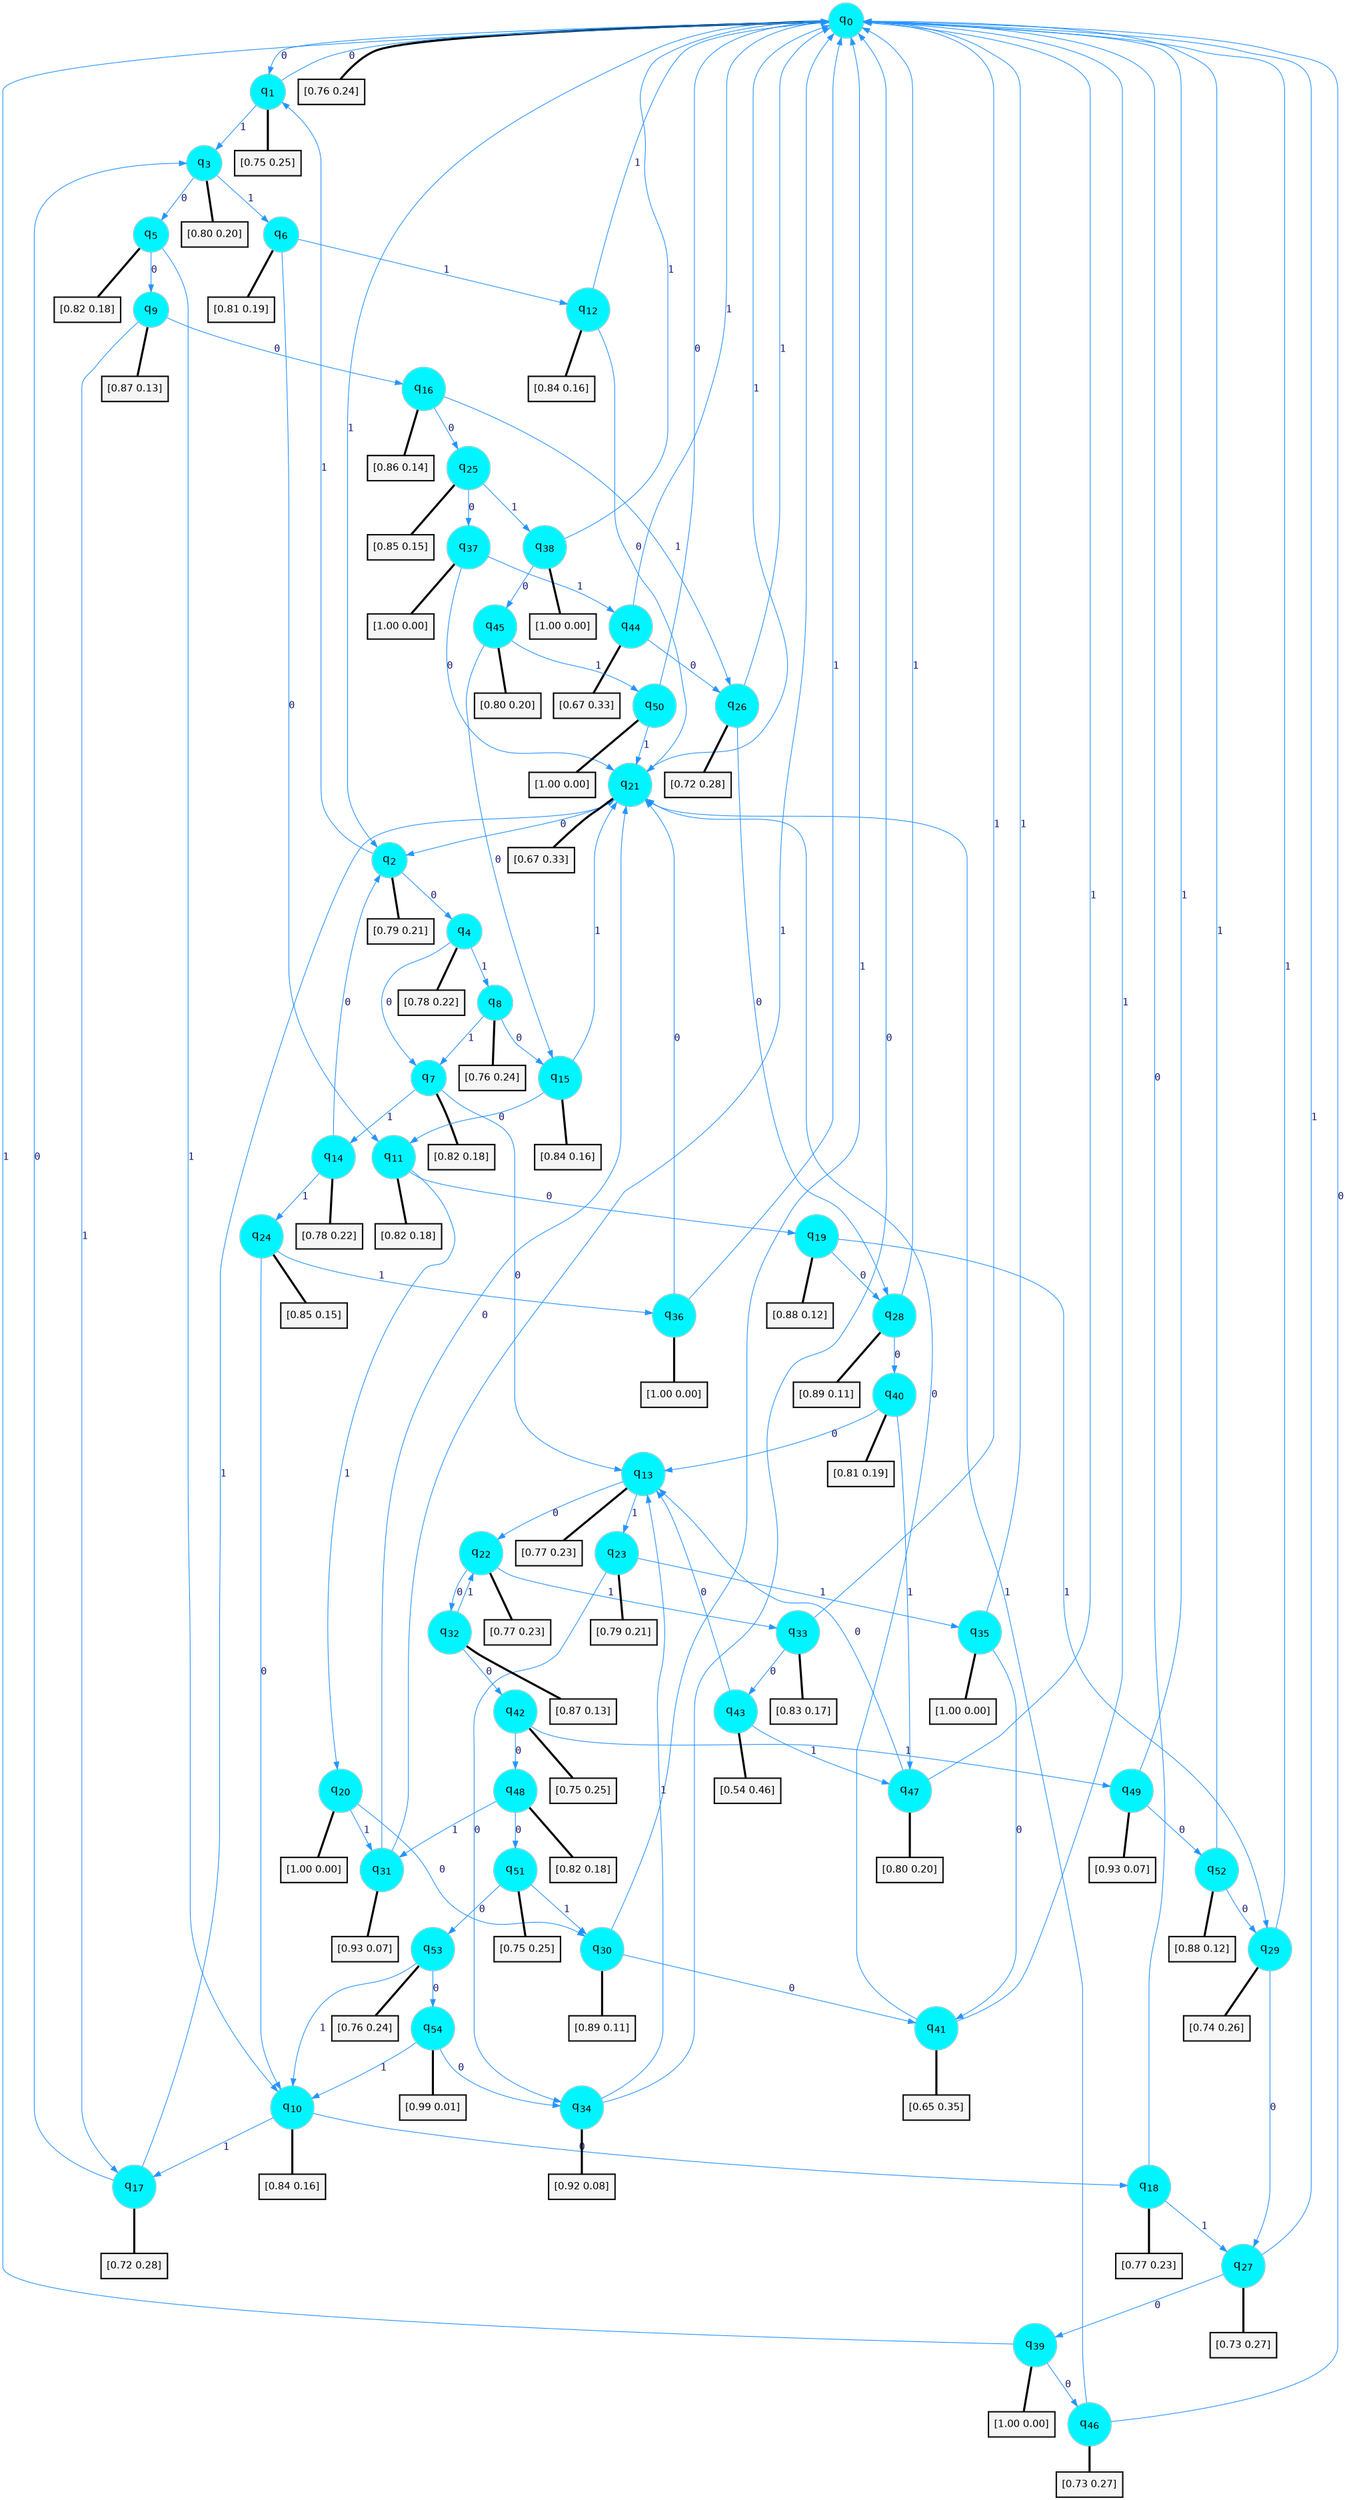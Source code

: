 digraph G {
graph [
bgcolor=transparent, dpi=300, rankdir=TD, size="40,25"];
node [
color=gray, fillcolor=turquoise1, fontcolor=black, fontname=Helvetica, fontsize=16, fontweight=bold, shape=circle, style=filled];
edge [
arrowsize=1, color=dodgerblue1, fontcolor=midnightblue, fontname=courier, fontweight=bold, penwidth=1, style=solid, weight=20];
0[label=<q<SUB>0</SUB>>];
1[label=<q<SUB>1</SUB>>];
2[label=<q<SUB>2</SUB>>];
3[label=<q<SUB>3</SUB>>];
4[label=<q<SUB>4</SUB>>];
5[label=<q<SUB>5</SUB>>];
6[label=<q<SUB>6</SUB>>];
7[label=<q<SUB>7</SUB>>];
8[label=<q<SUB>8</SUB>>];
9[label=<q<SUB>9</SUB>>];
10[label=<q<SUB>10</SUB>>];
11[label=<q<SUB>11</SUB>>];
12[label=<q<SUB>12</SUB>>];
13[label=<q<SUB>13</SUB>>];
14[label=<q<SUB>14</SUB>>];
15[label=<q<SUB>15</SUB>>];
16[label=<q<SUB>16</SUB>>];
17[label=<q<SUB>17</SUB>>];
18[label=<q<SUB>18</SUB>>];
19[label=<q<SUB>19</SUB>>];
20[label=<q<SUB>20</SUB>>];
21[label=<q<SUB>21</SUB>>];
22[label=<q<SUB>22</SUB>>];
23[label=<q<SUB>23</SUB>>];
24[label=<q<SUB>24</SUB>>];
25[label=<q<SUB>25</SUB>>];
26[label=<q<SUB>26</SUB>>];
27[label=<q<SUB>27</SUB>>];
28[label=<q<SUB>28</SUB>>];
29[label=<q<SUB>29</SUB>>];
30[label=<q<SUB>30</SUB>>];
31[label=<q<SUB>31</SUB>>];
32[label=<q<SUB>32</SUB>>];
33[label=<q<SUB>33</SUB>>];
34[label=<q<SUB>34</SUB>>];
35[label=<q<SUB>35</SUB>>];
36[label=<q<SUB>36</SUB>>];
37[label=<q<SUB>37</SUB>>];
38[label=<q<SUB>38</SUB>>];
39[label=<q<SUB>39</SUB>>];
40[label=<q<SUB>40</SUB>>];
41[label=<q<SUB>41</SUB>>];
42[label=<q<SUB>42</SUB>>];
43[label=<q<SUB>43</SUB>>];
44[label=<q<SUB>44</SUB>>];
45[label=<q<SUB>45</SUB>>];
46[label=<q<SUB>46</SUB>>];
47[label=<q<SUB>47</SUB>>];
48[label=<q<SUB>48</SUB>>];
49[label=<q<SUB>49</SUB>>];
50[label=<q<SUB>50</SUB>>];
51[label=<q<SUB>51</SUB>>];
52[label=<q<SUB>52</SUB>>];
53[label=<q<SUB>53</SUB>>];
54[label=<q<SUB>54</SUB>>];
55[label="[0.76 0.24]", shape=box,fontcolor=black, fontname=Helvetica, fontsize=14, penwidth=2, fillcolor=whitesmoke,color=black];
56[label="[0.75 0.25]", shape=box,fontcolor=black, fontname=Helvetica, fontsize=14, penwidth=2, fillcolor=whitesmoke,color=black];
57[label="[0.79 0.21]", shape=box,fontcolor=black, fontname=Helvetica, fontsize=14, penwidth=2, fillcolor=whitesmoke,color=black];
58[label="[0.80 0.20]", shape=box,fontcolor=black, fontname=Helvetica, fontsize=14, penwidth=2, fillcolor=whitesmoke,color=black];
59[label="[0.78 0.22]", shape=box,fontcolor=black, fontname=Helvetica, fontsize=14, penwidth=2, fillcolor=whitesmoke,color=black];
60[label="[0.82 0.18]", shape=box,fontcolor=black, fontname=Helvetica, fontsize=14, penwidth=2, fillcolor=whitesmoke,color=black];
61[label="[0.81 0.19]", shape=box,fontcolor=black, fontname=Helvetica, fontsize=14, penwidth=2, fillcolor=whitesmoke,color=black];
62[label="[0.82 0.18]", shape=box,fontcolor=black, fontname=Helvetica, fontsize=14, penwidth=2, fillcolor=whitesmoke,color=black];
63[label="[0.76 0.24]", shape=box,fontcolor=black, fontname=Helvetica, fontsize=14, penwidth=2, fillcolor=whitesmoke,color=black];
64[label="[0.87 0.13]", shape=box,fontcolor=black, fontname=Helvetica, fontsize=14, penwidth=2, fillcolor=whitesmoke,color=black];
65[label="[0.84 0.16]", shape=box,fontcolor=black, fontname=Helvetica, fontsize=14, penwidth=2, fillcolor=whitesmoke,color=black];
66[label="[0.82 0.18]", shape=box,fontcolor=black, fontname=Helvetica, fontsize=14, penwidth=2, fillcolor=whitesmoke,color=black];
67[label="[0.84 0.16]", shape=box,fontcolor=black, fontname=Helvetica, fontsize=14, penwidth=2, fillcolor=whitesmoke,color=black];
68[label="[0.77 0.23]", shape=box,fontcolor=black, fontname=Helvetica, fontsize=14, penwidth=2, fillcolor=whitesmoke,color=black];
69[label="[0.78 0.22]", shape=box,fontcolor=black, fontname=Helvetica, fontsize=14, penwidth=2, fillcolor=whitesmoke,color=black];
70[label="[0.84 0.16]", shape=box,fontcolor=black, fontname=Helvetica, fontsize=14, penwidth=2, fillcolor=whitesmoke,color=black];
71[label="[0.86 0.14]", shape=box,fontcolor=black, fontname=Helvetica, fontsize=14, penwidth=2, fillcolor=whitesmoke,color=black];
72[label="[0.72 0.28]", shape=box,fontcolor=black, fontname=Helvetica, fontsize=14, penwidth=2, fillcolor=whitesmoke,color=black];
73[label="[0.77 0.23]", shape=box,fontcolor=black, fontname=Helvetica, fontsize=14, penwidth=2, fillcolor=whitesmoke,color=black];
74[label="[0.88 0.12]", shape=box,fontcolor=black, fontname=Helvetica, fontsize=14, penwidth=2, fillcolor=whitesmoke,color=black];
75[label="[1.00 0.00]", shape=box,fontcolor=black, fontname=Helvetica, fontsize=14, penwidth=2, fillcolor=whitesmoke,color=black];
76[label="[0.67 0.33]", shape=box,fontcolor=black, fontname=Helvetica, fontsize=14, penwidth=2, fillcolor=whitesmoke,color=black];
77[label="[0.77 0.23]", shape=box,fontcolor=black, fontname=Helvetica, fontsize=14, penwidth=2, fillcolor=whitesmoke,color=black];
78[label="[0.79 0.21]", shape=box,fontcolor=black, fontname=Helvetica, fontsize=14, penwidth=2, fillcolor=whitesmoke,color=black];
79[label="[0.85 0.15]", shape=box,fontcolor=black, fontname=Helvetica, fontsize=14, penwidth=2, fillcolor=whitesmoke,color=black];
80[label="[0.85 0.15]", shape=box,fontcolor=black, fontname=Helvetica, fontsize=14, penwidth=2, fillcolor=whitesmoke,color=black];
81[label="[0.72 0.28]", shape=box,fontcolor=black, fontname=Helvetica, fontsize=14, penwidth=2, fillcolor=whitesmoke,color=black];
82[label="[0.73 0.27]", shape=box,fontcolor=black, fontname=Helvetica, fontsize=14, penwidth=2, fillcolor=whitesmoke,color=black];
83[label="[0.89 0.11]", shape=box,fontcolor=black, fontname=Helvetica, fontsize=14, penwidth=2, fillcolor=whitesmoke,color=black];
84[label="[0.74 0.26]", shape=box,fontcolor=black, fontname=Helvetica, fontsize=14, penwidth=2, fillcolor=whitesmoke,color=black];
85[label="[0.89 0.11]", shape=box,fontcolor=black, fontname=Helvetica, fontsize=14, penwidth=2, fillcolor=whitesmoke,color=black];
86[label="[0.93 0.07]", shape=box,fontcolor=black, fontname=Helvetica, fontsize=14, penwidth=2, fillcolor=whitesmoke,color=black];
87[label="[0.87 0.13]", shape=box,fontcolor=black, fontname=Helvetica, fontsize=14, penwidth=2, fillcolor=whitesmoke,color=black];
88[label="[0.83 0.17]", shape=box,fontcolor=black, fontname=Helvetica, fontsize=14, penwidth=2, fillcolor=whitesmoke,color=black];
89[label="[0.92 0.08]", shape=box,fontcolor=black, fontname=Helvetica, fontsize=14, penwidth=2, fillcolor=whitesmoke,color=black];
90[label="[1.00 0.00]", shape=box,fontcolor=black, fontname=Helvetica, fontsize=14, penwidth=2, fillcolor=whitesmoke,color=black];
91[label="[1.00 0.00]", shape=box,fontcolor=black, fontname=Helvetica, fontsize=14, penwidth=2, fillcolor=whitesmoke,color=black];
92[label="[1.00 0.00]", shape=box,fontcolor=black, fontname=Helvetica, fontsize=14, penwidth=2, fillcolor=whitesmoke,color=black];
93[label="[1.00 0.00]", shape=box,fontcolor=black, fontname=Helvetica, fontsize=14, penwidth=2, fillcolor=whitesmoke,color=black];
94[label="[1.00 0.00]", shape=box,fontcolor=black, fontname=Helvetica, fontsize=14, penwidth=2, fillcolor=whitesmoke,color=black];
95[label="[0.81 0.19]", shape=box,fontcolor=black, fontname=Helvetica, fontsize=14, penwidth=2, fillcolor=whitesmoke,color=black];
96[label="[0.65 0.35]", shape=box,fontcolor=black, fontname=Helvetica, fontsize=14, penwidth=2, fillcolor=whitesmoke,color=black];
97[label="[0.75 0.25]", shape=box,fontcolor=black, fontname=Helvetica, fontsize=14, penwidth=2, fillcolor=whitesmoke,color=black];
98[label="[0.54 0.46]", shape=box,fontcolor=black, fontname=Helvetica, fontsize=14, penwidth=2, fillcolor=whitesmoke,color=black];
99[label="[0.67 0.33]", shape=box,fontcolor=black, fontname=Helvetica, fontsize=14, penwidth=2, fillcolor=whitesmoke,color=black];
100[label="[0.80 0.20]", shape=box,fontcolor=black, fontname=Helvetica, fontsize=14, penwidth=2, fillcolor=whitesmoke,color=black];
101[label="[0.73 0.27]", shape=box,fontcolor=black, fontname=Helvetica, fontsize=14, penwidth=2, fillcolor=whitesmoke,color=black];
102[label="[0.80 0.20]", shape=box,fontcolor=black, fontname=Helvetica, fontsize=14, penwidth=2, fillcolor=whitesmoke,color=black];
103[label="[0.82 0.18]", shape=box,fontcolor=black, fontname=Helvetica, fontsize=14, penwidth=2, fillcolor=whitesmoke,color=black];
104[label="[0.93 0.07]", shape=box,fontcolor=black, fontname=Helvetica, fontsize=14, penwidth=2, fillcolor=whitesmoke,color=black];
105[label="[1.00 0.00]", shape=box,fontcolor=black, fontname=Helvetica, fontsize=14, penwidth=2, fillcolor=whitesmoke,color=black];
106[label="[0.75 0.25]", shape=box,fontcolor=black, fontname=Helvetica, fontsize=14, penwidth=2, fillcolor=whitesmoke,color=black];
107[label="[0.88 0.12]", shape=box,fontcolor=black, fontname=Helvetica, fontsize=14, penwidth=2, fillcolor=whitesmoke,color=black];
108[label="[0.76 0.24]", shape=box,fontcolor=black, fontname=Helvetica, fontsize=14, penwidth=2, fillcolor=whitesmoke,color=black];
109[label="[0.99 0.01]", shape=box,fontcolor=black, fontname=Helvetica, fontsize=14, penwidth=2, fillcolor=whitesmoke,color=black];
0->1 [label=0];
0->2 [label=1];
0->55 [arrowhead=none, penwidth=3,color=black];
1->0 [label=0];
1->3 [label=1];
1->56 [arrowhead=none, penwidth=3,color=black];
2->4 [label=0];
2->1 [label=1];
2->57 [arrowhead=none, penwidth=3,color=black];
3->5 [label=0];
3->6 [label=1];
3->58 [arrowhead=none, penwidth=3,color=black];
4->7 [label=0];
4->8 [label=1];
4->59 [arrowhead=none, penwidth=3,color=black];
5->9 [label=0];
5->10 [label=1];
5->60 [arrowhead=none, penwidth=3,color=black];
6->11 [label=0];
6->12 [label=1];
6->61 [arrowhead=none, penwidth=3,color=black];
7->13 [label=0];
7->14 [label=1];
7->62 [arrowhead=none, penwidth=3,color=black];
8->15 [label=0];
8->7 [label=1];
8->63 [arrowhead=none, penwidth=3,color=black];
9->16 [label=0];
9->17 [label=1];
9->64 [arrowhead=none, penwidth=3,color=black];
10->18 [label=0];
10->17 [label=1];
10->65 [arrowhead=none, penwidth=3,color=black];
11->19 [label=0];
11->20 [label=1];
11->66 [arrowhead=none, penwidth=3,color=black];
12->21 [label=0];
12->0 [label=1];
12->67 [arrowhead=none, penwidth=3,color=black];
13->22 [label=0];
13->23 [label=1];
13->68 [arrowhead=none, penwidth=3,color=black];
14->2 [label=0];
14->24 [label=1];
14->69 [arrowhead=none, penwidth=3,color=black];
15->11 [label=0];
15->21 [label=1];
15->70 [arrowhead=none, penwidth=3,color=black];
16->25 [label=0];
16->26 [label=1];
16->71 [arrowhead=none, penwidth=3,color=black];
17->3 [label=0];
17->21 [label=1];
17->72 [arrowhead=none, penwidth=3,color=black];
18->0 [label=0];
18->27 [label=1];
18->73 [arrowhead=none, penwidth=3,color=black];
19->28 [label=0];
19->29 [label=1];
19->74 [arrowhead=none, penwidth=3,color=black];
20->30 [label=0];
20->31 [label=1];
20->75 [arrowhead=none, penwidth=3,color=black];
21->2 [label=0];
21->0 [label=1];
21->76 [arrowhead=none, penwidth=3,color=black];
22->32 [label=0];
22->33 [label=1];
22->77 [arrowhead=none, penwidth=3,color=black];
23->34 [label=0];
23->35 [label=1];
23->78 [arrowhead=none, penwidth=3,color=black];
24->10 [label=0];
24->36 [label=1];
24->79 [arrowhead=none, penwidth=3,color=black];
25->37 [label=0];
25->38 [label=1];
25->80 [arrowhead=none, penwidth=3,color=black];
26->28 [label=0];
26->0 [label=1];
26->81 [arrowhead=none, penwidth=3,color=black];
27->39 [label=0];
27->0 [label=1];
27->82 [arrowhead=none, penwidth=3,color=black];
28->40 [label=0];
28->0 [label=1];
28->83 [arrowhead=none, penwidth=3,color=black];
29->27 [label=0];
29->0 [label=1];
29->84 [arrowhead=none, penwidth=3,color=black];
30->41 [label=0];
30->0 [label=1];
30->85 [arrowhead=none, penwidth=3,color=black];
31->21 [label=0];
31->0 [label=1];
31->86 [arrowhead=none, penwidth=3,color=black];
32->42 [label=0];
32->22 [label=1];
32->87 [arrowhead=none, penwidth=3,color=black];
33->43 [label=0];
33->0 [label=1];
33->88 [arrowhead=none, penwidth=3,color=black];
34->0 [label=0];
34->13 [label=1];
34->89 [arrowhead=none, penwidth=3,color=black];
35->41 [label=0];
35->0 [label=1];
35->90 [arrowhead=none, penwidth=3,color=black];
36->21 [label=0];
36->0 [label=1];
36->91 [arrowhead=none, penwidth=3,color=black];
37->21 [label=0];
37->44 [label=1];
37->92 [arrowhead=none, penwidth=3,color=black];
38->45 [label=0];
38->0 [label=1];
38->93 [arrowhead=none, penwidth=3,color=black];
39->46 [label=0];
39->0 [label=1];
39->94 [arrowhead=none, penwidth=3,color=black];
40->13 [label=0];
40->47 [label=1];
40->95 [arrowhead=none, penwidth=3,color=black];
41->21 [label=0];
41->0 [label=1];
41->96 [arrowhead=none, penwidth=3,color=black];
42->48 [label=0];
42->49 [label=1];
42->97 [arrowhead=none, penwidth=3,color=black];
43->13 [label=0];
43->47 [label=1];
43->98 [arrowhead=none, penwidth=3,color=black];
44->26 [label=0];
44->0 [label=1];
44->99 [arrowhead=none, penwidth=3,color=black];
45->15 [label=0];
45->50 [label=1];
45->100 [arrowhead=none, penwidth=3,color=black];
46->0 [label=0];
46->21 [label=1];
46->101 [arrowhead=none, penwidth=3,color=black];
47->13 [label=0];
47->0 [label=1];
47->102 [arrowhead=none, penwidth=3,color=black];
48->51 [label=0];
48->31 [label=1];
48->103 [arrowhead=none, penwidth=3,color=black];
49->52 [label=0];
49->0 [label=1];
49->104 [arrowhead=none, penwidth=3,color=black];
50->0 [label=0];
50->21 [label=1];
50->105 [arrowhead=none, penwidth=3,color=black];
51->53 [label=0];
51->30 [label=1];
51->106 [arrowhead=none, penwidth=3,color=black];
52->29 [label=0];
52->0 [label=1];
52->107 [arrowhead=none, penwidth=3,color=black];
53->54 [label=0];
53->10 [label=1];
53->108 [arrowhead=none, penwidth=3,color=black];
54->34 [label=0];
54->10 [label=1];
54->109 [arrowhead=none, penwidth=3,color=black];
}

